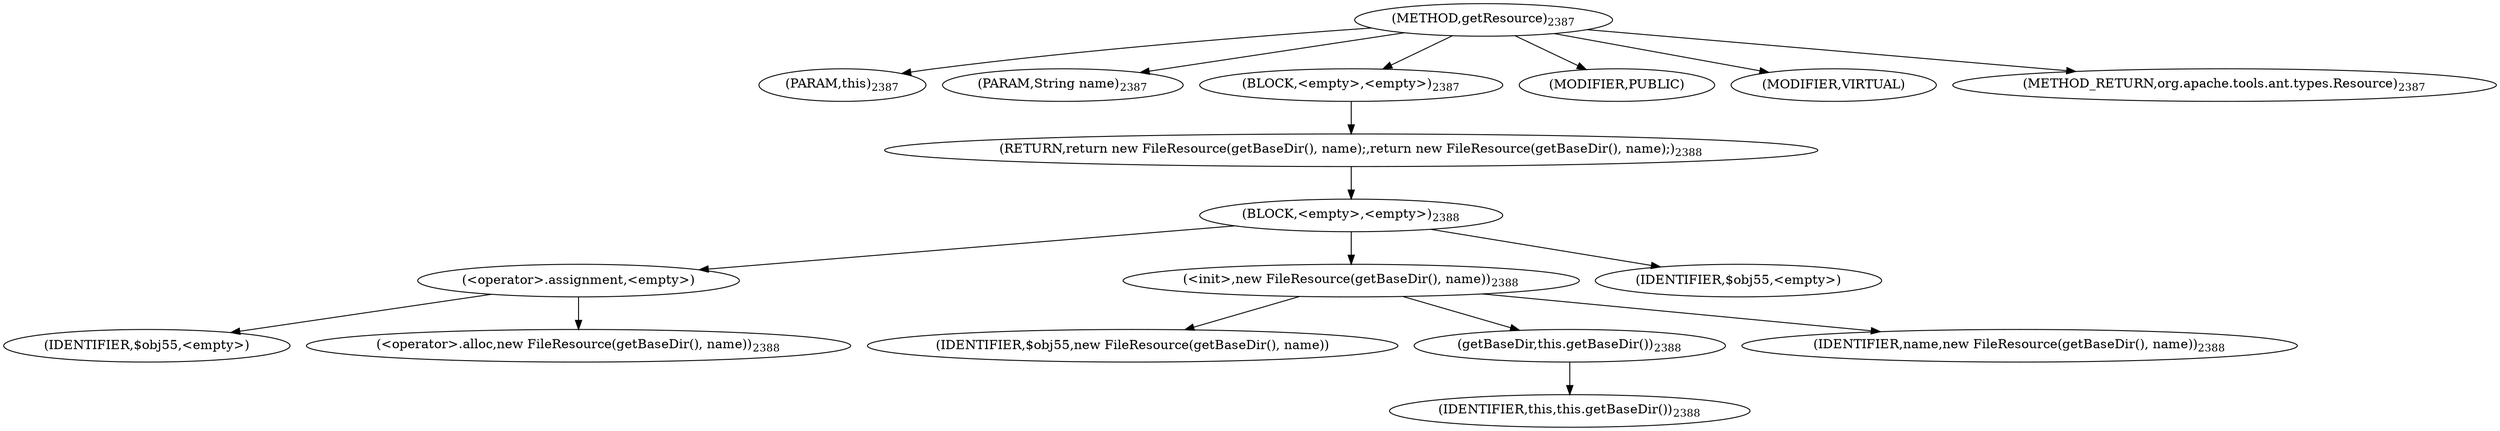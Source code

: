 digraph "getResource" {  
"3927" [label = <(METHOD,getResource)<SUB>2387</SUB>> ]
"303" [label = <(PARAM,this)<SUB>2387</SUB>> ]
"3928" [label = <(PARAM,String name)<SUB>2387</SUB>> ]
"3929" [label = <(BLOCK,&lt;empty&gt;,&lt;empty&gt;)<SUB>2387</SUB>> ]
"3930" [label = <(RETURN,return new FileResource(getBaseDir(), name);,return new FileResource(getBaseDir(), name);)<SUB>2388</SUB>> ]
"3931" [label = <(BLOCK,&lt;empty&gt;,&lt;empty&gt;)<SUB>2388</SUB>> ]
"3932" [label = <(&lt;operator&gt;.assignment,&lt;empty&gt;)> ]
"3933" [label = <(IDENTIFIER,$obj55,&lt;empty&gt;)> ]
"3934" [label = <(&lt;operator&gt;.alloc,new FileResource(getBaseDir(), name))<SUB>2388</SUB>> ]
"3935" [label = <(&lt;init&gt;,new FileResource(getBaseDir(), name))<SUB>2388</SUB>> ]
"3936" [label = <(IDENTIFIER,$obj55,new FileResource(getBaseDir(), name))> ]
"3937" [label = <(getBaseDir,this.getBaseDir())<SUB>2388</SUB>> ]
"302" [label = <(IDENTIFIER,this,this.getBaseDir())<SUB>2388</SUB>> ]
"3938" [label = <(IDENTIFIER,name,new FileResource(getBaseDir(), name))<SUB>2388</SUB>> ]
"3939" [label = <(IDENTIFIER,$obj55,&lt;empty&gt;)> ]
"3940" [label = <(MODIFIER,PUBLIC)> ]
"3941" [label = <(MODIFIER,VIRTUAL)> ]
"3942" [label = <(METHOD_RETURN,org.apache.tools.ant.types.Resource)<SUB>2387</SUB>> ]
  "3927" -> "303" 
  "3927" -> "3928" 
  "3927" -> "3929" 
  "3927" -> "3940" 
  "3927" -> "3941" 
  "3927" -> "3942" 
  "3929" -> "3930" 
  "3930" -> "3931" 
  "3931" -> "3932" 
  "3931" -> "3935" 
  "3931" -> "3939" 
  "3932" -> "3933" 
  "3932" -> "3934" 
  "3935" -> "3936" 
  "3935" -> "3937" 
  "3935" -> "3938" 
  "3937" -> "302" 
}
